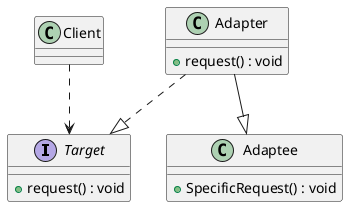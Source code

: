 @startuml

Interface Target{
    + request() : void
}
Class Adaptee {
    + SpecificRequest() : void
}
Class Adapter {
    + request() : void
}
Class Client{}
Client ..> Target
Adapter ..|> Target
Adapter --|> Adaptee
@enduml